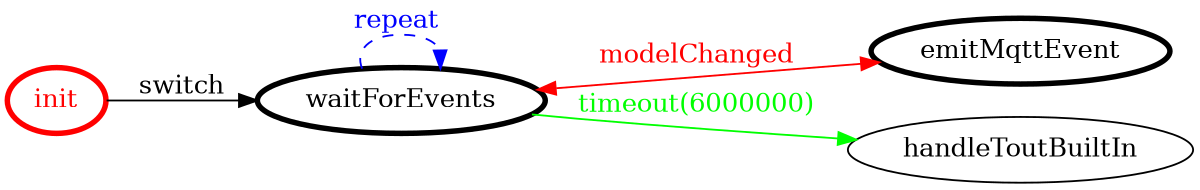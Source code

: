 /*
*
* A GraphViz DOT FSM description 
* Please use a GraphViz visualizer (like http://www.webgraphviz.com)
*  
*/

digraph finite_state_machine {
	rankdir=LR
	size="8,5"
	
	init [ color = red ][ fontcolor = red ][ penwidth = 3 ]
	waitForEvents [ color = black ][ fontcolor = black ][ penwidth = 3 ]
	emitMqttEvent [ color = black ][ fontcolor = black ][ penwidth = 3 ]
	
	init -> waitForEvents [ label = "switch" ][ color = black ][ fontcolor = black ]
	waitForEvents -> handleToutBuiltIn [ label = "timeout(6000000)" ][ color = green ][ fontcolor = green ]
	waitForEvents -> emitMqttEvent [ label = "modelChanged" ][ color = red ][ fontcolor = red ][ dir = both ]
	waitForEvents -> waitForEvents [ label = "repeat "][ style = dashed ][ color = blue ][ fontcolor = blue ]
}

